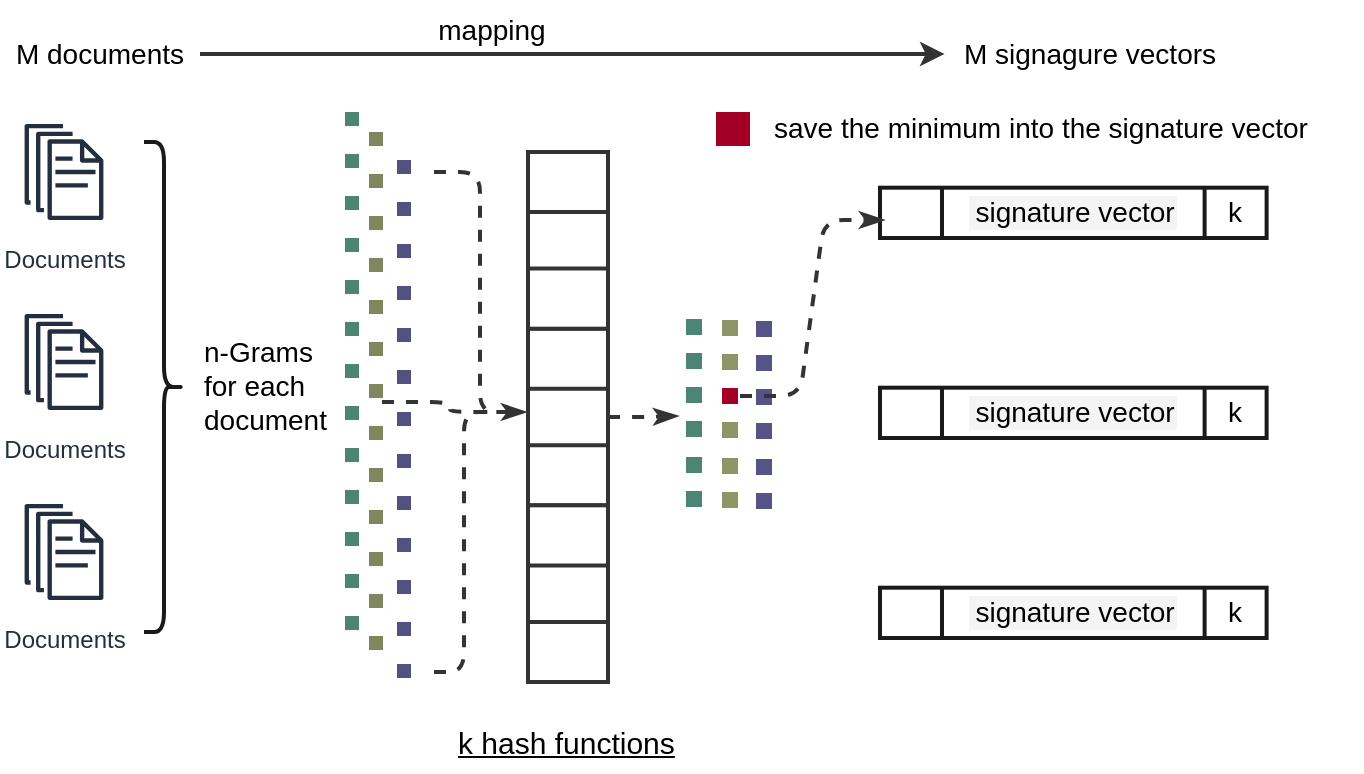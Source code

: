 <mxfile scale="3" border="0">
    <diagram id="ogyDEyI85q3y71w7RJhe" name="Page-1">
        <mxGraphModel dx="574" dy="568" grid="1" gridSize="10" guides="1" tooltips="1" connect="1" arrows="1" fold="1" page="1" pageScale="1" pageWidth="827" pageHeight="583" background="#ffffff" math="0" shadow="0">
            <root>
                <mxCell id="0"/>
                <mxCell id="1" parent="0"/>
                <mxCell id="45" value="" style="shape=curlyBracket;whiteSpace=wrap;html=1;rounded=1;flipH=1;labelPosition=right;verticalLabelPosition=middle;align=left;verticalAlign=middle;strokeColor=#1A1A1A;strokeWidth=2;fontSize=14;fontColor=#000000;fillColor=#FFFFFF;" vertex="1" parent="1">
                    <mxGeometry x="189" y="151" width="20" height="245" as="geometry"/>
                </mxCell>
                <mxCell id="113" value="save the minimum into the signature vector&amp;nbsp;" style="text;html=1;strokeColor=none;fillColor=none;align=left;verticalAlign=middle;whiteSpace=wrap;rounded=0;dashed=1;dashPattern=1 2;strokeWidth=2;fontSize=14;fontColor=#000000;" vertex="1" parent="1">
                    <mxGeometry x="502" y="129" width="296" height="30" as="geometry"/>
                </mxCell>
                <mxCell id="116" value="" style="group" vertex="1" connectable="0" parent="1">
                    <mxGeometry x="119" y="136" width="60" height="250" as="geometry"/>
                </mxCell>
                <mxCell id="8" value="Documents" style="sketch=0;outlineConnect=0;fontColor=#232F3E;gradientColor=none;strokeColor=#232F3E;fillColor=#ffffff;dashed=0;verticalLabelPosition=bottom;verticalAlign=top;align=center;html=1;fontSize=12;fontStyle=0;aspect=fixed;shape=mxgraph.aws4.resourceIcon;resIcon=mxgraph.aws4.documents;" vertex="1" parent="116">
                    <mxGeometry width="60" height="60" as="geometry"/>
                </mxCell>
                <mxCell id="10" value="Documents" style="sketch=0;outlineConnect=0;fontColor=#232F3E;gradientColor=none;strokeColor=#232F3E;fillColor=#ffffff;dashed=0;verticalLabelPosition=bottom;verticalAlign=top;align=center;html=1;fontSize=12;fontStyle=0;aspect=fixed;shape=mxgraph.aws4.resourceIcon;resIcon=mxgraph.aws4.documents;" vertex="1" parent="116">
                    <mxGeometry y="95" width="60" height="60" as="geometry"/>
                </mxCell>
                <mxCell id="115" value="Documents" style="sketch=0;outlineConnect=0;fontColor=#232F3E;gradientColor=none;strokeColor=#232F3E;fillColor=#ffffff;dashed=0;verticalLabelPosition=bottom;verticalAlign=top;align=center;html=1;fontSize=12;fontStyle=0;aspect=fixed;shape=mxgraph.aws4.resourceIcon;resIcon=mxgraph.aws4.documents;" vertex="1" parent="116">
                    <mxGeometry y="190" width="60" height="60" as="geometry"/>
                </mxCell>
                <mxCell id="123" style="edgeStyle=orthogonalEdgeStyle;sketch=0;html=1;exitX=1;exitY=0.5;exitDx=0;exitDy=0;entryX=0;entryY=0.5;entryDx=0;entryDy=0;strokeColor=#333333;strokeWidth=2;fontSize=14;fontColor=#000000;fillColor=#000000;" edge="1" parent="1" source="117" target="122">
                    <mxGeometry relative="1" as="geometry"/>
                </mxCell>
                <mxCell id="117" value="M documents" style="text;html=1;strokeColor=none;fillColor=none;align=center;verticalAlign=middle;whiteSpace=wrap;rounded=0;dashed=1;dashPattern=1 2;strokeWidth=2;fontSize=14;fontColor=#000000;" vertex="1" parent="1">
                    <mxGeometry x="117" y="92" width="100" height="30" as="geometry"/>
                </mxCell>
                <mxCell id="118" value="" style="group" vertex="1" connectable="0" parent="1">
                    <mxGeometry x="557" y="173" width="200" height="26" as="geometry"/>
                </mxCell>
                <mxCell id="103" value="" style="shape=process;whiteSpace=wrap;html=1;backgroundOutline=1;strokeColor=#1A1A1A;strokeWidth=2;fontSize=14;fontColor=#000000;fillColor=#FFFFFF;size=0.158;container=0;" vertex="1" parent="118">
                    <mxGeometry y="0.839" width="193.309" height="25.161" as="geometry"/>
                </mxCell>
                <mxCell id="75" value="signature vector" style="shape=partialRectangle;html=1;top=1;align=center;fontSize=14;fontColor=#000000;fillColor=#f5f4f4;strokeColor=none;strokeWidth=2;container=0;" vertex="1" collapsed="1" parent="118">
                    <mxGeometry x="44.61" y="5.032" width="104.089" height="16.774" as="geometry">
                        <mxRectangle x="215" y="64" width="210" height="29" as="alternateBounds"/>
                    </mxGeometry>
                </mxCell>
                <mxCell id="106" value="k" style="text;html=1;strokeColor=none;fillColor=none;align=center;verticalAlign=middle;whiteSpace=wrap;rounded=0;dashed=1;dashPattern=8 8;strokeWidth=2;fontSize=14;fontColor=#000000;container=0;" vertex="1" parent="118">
                    <mxGeometry x="155.39" width="44.61" height="25.161" as="geometry"/>
                </mxCell>
                <mxCell id="121" value="n-Grams for each document" style="text;html=1;strokeColor=none;fillColor=none;align=left;verticalAlign=middle;whiteSpace=wrap;rounded=0;dashed=1;dashPattern=1 2;strokeWidth=2;fontSize=14;fontColor=#000000;horizontal=1;" vertex="1" parent="1">
                    <mxGeometry x="216.53" y="243" width="67.47" height="60" as="geometry"/>
                </mxCell>
                <mxCell id="122" value="M signagure vectors" style="text;html=1;strokeColor=none;fillColor=none;align=center;verticalAlign=middle;whiteSpace=wrap;rounded=0;dashed=1;dashPattern=1 2;strokeWidth=2;fontSize=14;fontColor=#000000;" vertex="1" parent="1">
                    <mxGeometry x="589.25" y="92" width="145.5" height="30" as="geometry"/>
                </mxCell>
                <mxCell id="124" value="mapping" style="text;html=1;strokeColor=none;fillColor=none;align=center;verticalAlign=middle;whiteSpace=wrap;rounded=0;dashed=1;dashPattern=1 2;strokeWidth=2;fontSize=14;fontColor=#000000;" vertex="1" parent="1">
                    <mxGeometry x="333" y="80" width="60" height="30" as="geometry"/>
                </mxCell>
                <mxCell id="131" value="k hash functions" style="text;html=1;strokeColor=none;fillColor=none;align=left;verticalAlign=middle;whiteSpace=wrap;rounded=0;dashed=1;dashPattern=1 2;strokeWidth=2;fontSize=15;fontColor=#000000;fontStyle=4" vertex="1" parent="1">
                    <mxGeometry x="344" y="436" width="140" height="30" as="geometry"/>
                </mxCell>
                <mxCell id="133" value="" style="line;strokeWidth=7;direction=south;html=1;perimeter=backbonePerimeter;points=[];outlineConnect=0;dashed=1;dashPattern=1 2;strokeColor=#4D8574;fontSize=15;fontColor=#000000;fillColor=#FFFFFF;shadow=0;" vertex="1" parent="1">
                    <mxGeometry x="288" y="136" width="10" height="270" as="geometry"/>
                </mxCell>
                <mxCell id="134" value="" style="line;strokeWidth=7;direction=south;html=1;perimeter=backbonePerimeter;points=[];outlineConnect=0;dashed=1;dashPattern=1 2;strokeColor=#80875E;fontSize=15;fontColor=#000000;fillColor=#858C61;shadow=0;" vertex="1" parent="1">
                    <mxGeometry x="300" y="146" width="10" height="270" as="geometry"/>
                </mxCell>
                <mxCell id="135" value="" style="line;strokeWidth=7;direction=south;html=1;perimeter=backbonePerimeter;points=[];outlineConnect=0;dashed=1;dashPattern=1 2;strokeColor=#535182;fontSize=15;fontColor=#000000;fillColor=#FFFFFF;shadow=0;" vertex="1" parent="1">
                    <mxGeometry x="314" y="160" width="10" height="270" as="geometry"/>
                </mxCell>
                <mxCell id="139" value="" style="group" vertex="1" connectable="0" parent="1">
                    <mxGeometry x="381" y="156" width="40" height="265" as="geometry"/>
                </mxCell>
                <mxCell id="136" value="" style="strokeWidth=2;html=1;shape=mxgraph.lean_mapping.buffer_or_safety_stock;shadow=0;sketch=0;strokeColor=#333333;fontSize=15;fontColor=#000000;fillColor=#FFFFFF;" vertex="1" parent="139">
                    <mxGeometry y="88.333" width="40" height="88.333" as="geometry"/>
                </mxCell>
                <mxCell id="137" value="" style="strokeWidth=2;html=1;shape=mxgraph.lean_mapping.buffer_or_safety_stock;shadow=0;sketch=0;strokeColor=#333333;fontSize=15;fontColor=#000000;fillColor=#FFFFFF;" vertex="1" parent="139">
                    <mxGeometry y="176.667" width="40" height="88.333" as="geometry"/>
                </mxCell>
                <mxCell id="138" value="" style="strokeWidth=2;html=1;shape=mxgraph.lean_mapping.buffer_or_safety_stock;shadow=0;sketch=0;strokeColor=#333333;fontSize=15;fontColor=#000000;fillColor=#FFFFFF;" vertex="1" parent="139">
                    <mxGeometry width="40" height="88.333" as="geometry"/>
                </mxCell>
                <mxCell id="140" value="" style="group" vertex="1" connectable="0" parent="1">
                    <mxGeometry x="557" y="273" width="200" height="26" as="geometry"/>
                </mxCell>
                <mxCell id="141" value="" style="shape=process;whiteSpace=wrap;html=1;backgroundOutline=1;strokeColor=#1A1A1A;strokeWidth=2;fontSize=14;fontColor=#000000;fillColor=#FFFFFF;size=0.158;container=0;" vertex="1" parent="140">
                    <mxGeometry y="0.839" width="193.309" height="25.161" as="geometry"/>
                </mxCell>
                <mxCell id="142" value="signature vector" style="shape=partialRectangle;html=1;top=1;align=center;fontSize=14;fontColor=#000000;fillColor=#f5f4f4;strokeColor=none;strokeWidth=2;container=0;" vertex="1" collapsed="1" parent="140">
                    <mxGeometry x="44.61" y="5.032" width="104.089" height="16.774" as="geometry">
                        <mxRectangle x="215" y="64" width="210" height="29" as="alternateBounds"/>
                    </mxGeometry>
                </mxCell>
                <mxCell id="143" value="k" style="text;html=1;strokeColor=none;fillColor=none;align=center;verticalAlign=middle;whiteSpace=wrap;rounded=0;dashed=1;dashPattern=8 8;strokeWidth=2;fontSize=14;fontColor=#000000;container=0;" vertex="1" parent="140">
                    <mxGeometry x="155.39" width="44.61" height="25.161" as="geometry"/>
                </mxCell>
                <mxCell id="145" value="" style="group" vertex="1" connectable="0" parent="1">
                    <mxGeometry x="557" y="373" width="200" height="26" as="geometry"/>
                </mxCell>
                <mxCell id="146" value="" style="shape=process;whiteSpace=wrap;html=1;backgroundOutline=1;strokeColor=#1A1A1A;strokeWidth=2;fontSize=14;fontColor=#000000;fillColor=#FFFFFF;size=0.158;container=0;" vertex="1" parent="145">
                    <mxGeometry y="0.839" width="193.309" height="25.161" as="geometry"/>
                </mxCell>
                <mxCell id="147" value="signature vector" style="shape=partialRectangle;html=1;top=1;align=center;fontSize=14;fontColor=#000000;fillColor=#f5f4f4;strokeColor=none;strokeWidth=2;container=0;" vertex="1" collapsed="1" parent="145">
                    <mxGeometry x="44.61" y="5.032" width="104.089" height="16.774" as="geometry">
                        <mxRectangle x="215" y="64" width="210" height="29" as="alternateBounds"/>
                    </mxGeometry>
                </mxCell>
                <mxCell id="148" value="k" style="text;html=1;strokeColor=none;fillColor=none;align=center;verticalAlign=middle;whiteSpace=wrap;rounded=0;dashed=1;dashPattern=8 8;strokeWidth=2;fontSize=14;fontColor=#000000;container=0;" vertex="1" parent="145">
                    <mxGeometry x="155.39" width="44.61" height="25.161" as="geometry"/>
                </mxCell>
                <mxCell id="149" value="" style="endArrow=classicThin;html=1;sketch=0;strokeColor=#333333;strokeWidth=2;fontSize=15;fontColor=#000000;fillColor=#000000;edgeStyle=elbowEdgeStyle;endFill=1;dashed=1;" edge="1" parent="1">
                    <mxGeometry width="50" height="50" relative="1" as="geometry">
                        <mxPoint x="334" y="166" as="sourcePoint"/>
                        <mxPoint x="380" y="286" as="targetPoint"/>
                    </mxGeometry>
                </mxCell>
                <mxCell id="152" value="" style="endArrow=none;html=1;sketch=0;strokeColor=#333333;strokeWidth=2;fontSize=15;fontColor=#000000;fillColor=#000000;edgeStyle=elbowEdgeStyle;endFill=0;dashed=1;" edge="1" parent="1" source="134">
                    <mxGeometry width="50" height="50" relative="1" as="geometry">
                        <mxPoint x="344" y="176" as="sourcePoint"/>
                        <mxPoint x="374" y="286" as="targetPoint"/>
                    </mxGeometry>
                </mxCell>
                <mxCell id="153" value="" style="endArrow=none;html=1;sketch=0;strokeColor=#333333;strokeWidth=2;fontSize=15;fontColor=#000000;fillColor=#000000;edgeStyle=elbowEdgeStyle;endFill=0;dashed=1;" edge="1" parent="1">
                    <mxGeometry width="50" height="50" relative="1" as="geometry">
                        <mxPoint x="334" y="416" as="sourcePoint"/>
                        <mxPoint x="364" y="286" as="targetPoint"/>
                    </mxGeometry>
                </mxCell>
                <mxCell id="185" value="" style="group" vertex="1" connectable="0" parent="1">
                    <mxGeometry x="460" y="239.5" width="43" height="95" as="geometry"/>
                </mxCell>
                <mxCell id="154" value="" style="whiteSpace=wrap;html=1;aspect=fixed;shadow=0;sketch=0;strokeColor=none;strokeWidth=2;fontSize=15;fontColor=#000000;fillColor=#4D8574;container=0;" vertex="1" parent="185">
                    <mxGeometry width="8" height="8" as="geometry"/>
                </mxCell>
                <mxCell id="155" value="" style="whiteSpace=wrap;html=1;aspect=fixed;shadow=0;sketch=0;strokeColor=none;strokeWidth=2;fontSize=15;fontColor=#000000;fillColor=#8E9668;container=0;" vertex="1" parent="185">
                    <mxGeometry x="18" y="0.5" width="8" height="8" as="geometry"/>
                </mxCell>
                <mxCell id="157" value="" style="whiteSpace=wrap;html=1;aspect=fixed;shadow=0;sketch=0;strokeColor=none;strokeWidth=2;fontSize=15;fontColor=#000000;fillColor=#565487;container=0;" vertex="1" parent="185">
                    <mxGeometry x="35" y="1" width="8" height="8" as="geometry"/>
                </mxCell>
                <mxCell id="165" value="" style="whiteSpace=wrap;html=1;aspect=fixed;shadow=0;sketch=0;strokeColor=none;strokeWidth=2;fontSize=15;fontColor=#000000;fillColor=#4D8574;container=0;" vertex="1" parent="185">
                    <mxGeometry y="17" width="8" height="8" as="geometry"/>
                </mxCell>
                <mxCell id="166" value="" style="whiteSpace=wrap;html=1;aspect=fixed;shadow=0;sketch=0;strokeColor=none;strokeWidth=2;fontSize=15;fontColor=#000000;fillColor=#8E9668;container=0;" vertex="1" parent="185">
                    <mxGeometry x="18" y="17.5" width="8" height="8" as="geometry"/>
                </mxCell>
                <mxCell id="167" value="" style="whiteSpace=wrap;html=1;aspect=fixed;shadow=0;sketch=0;strokeColor=none;strokeWidth=2;fontSize=15;fontColor=#000000;fillColor=#565487;container=0;" vertex="1" parent="185">
                    <mxGeometry x="35" y="18" width="8" height="8" as="geometry"/>
                </mxCell>
                <mxCell id="169" value="" style="whiteSpace=wrap;html=1;aspect=fixed;shadow=0;sketch=0;strokeColor=none;strokeWidth=2;fontSize=15;fontColor=#000000;fillColor=#4D8574;container=0;" vertex="1" parent="185">
                    <mxGeometry y="34" width="8" height="8" as="geometry"/>
                </mxCell>
                <mxCell id="170" value="" style="whiteSpace=wrap;html=1;aspect=fixed;shadow=0;sketch=0;strokeColor=none;strokeWidth=2;fontSize=15;fontColor=#ffffff;fillColor=#a20025;container=0;" vertex="1" parent="185">
                    <mxGeometry x="18" y="34.5" width="8" height="8" as="geometry"/>
                </mxCell>
                <mxCell id="171" value="" style="whiteSpace=wrap;html=1;aspect=fixed;shadow=0;sketch=0;strokeColor=none;strokeWidth=2;fontSize=15;fontColor=#000000;fillColor=#565487;container=0;" vertex="1" parent="185">
                    <mxGeometry x="35" y="35" width="8" height="8" as="geometry"/>
                </mxCell>
                <mxCell id="173" value="" style="whiteSpace=wrap;html=1;aspect=fixed;shadow=0;sketch=0;strokeColor=none;strokeWidth=2;fontSize=15;fontColor=#000000;fillColor=#4D8574;container=0;" vertex="1" parent="185">
                    <mxGeometry y="51" width="8" height="8" as="geometry"/>
                </mxCell>
                <mxCell id="174" value="" style="whiteSpace=wrap;html=1;aspect=fixed;shadow=0;sketch=0;strokeColor=none;strokeWidth=2;fontSize=15;fontColor=#000000;fillColor=#8E9668;container=0;" vertex="1" parent="185">
                    <mxGeometry x="18" y="51.5" width="8" height="8" as="geometry"/>
                </mxCell>
                <mxCell id="175" value="" style="whiteSpace=wrap;html=1;aspect=fixed;shadow=0;sketch=0;strokeColor=none;strokeWidth=2;fontSize=15;fontColor=#000000;fillColor=#565487;container=0;" vertex="1" parent="185">
                    <mxGeometry x="35" y="52" width="8" height="8" as="geometry"/>
                </mxCell>
                <mxCell id="177" value="" style="whiteSpace=wrap;html=1;aspect=fixed;shadow=0;sketch=0;strokeColor=none;strokeWidth=2;fontSize=15;fontColor=#000000;fillColor=#4D8574;container=0;" vertex="1" parent="185">
                    <mxGeometry y="69" width="8" height="8" as="geometry"/>
                </mxCell>
                <mxCell id="178" value="" style="whiteSpace=wrap;html=1;aspect=fixed;shadow=0;sketch=0;strokeColor=none;strokeWidth=2;fontSize=15;fontColor=#000000;fillColor=#8E9668;container=0;" vertex="1" parent="185">
                    <mxGeometry x="18" y="69.5" width="8" height="8" as="geometry"/>
                </mxCell>
                <mxCell id="179" value="" style="whiteSpace=wrap;html=1;aspect=fixed;shadow=0;sketch=0;strokeColor=none;strokeWidth=2;fontSize=15;fontColor=#000000;fillColor=#565487;container=0;" vertex="1" parent="185">
                    <mxGeometry x="35" y="70" width="8" height="8" as="geometry"/>
                </mxCell>
                <mxCell id="181" value="" style="whiteSpace=wrap;html=1;aspect=fixed;shadow=0;sketch=0;strokeColor=none;strokeWidth=2;fontSize=15;fontColor=#000000;fillColor=#4D8574;container=0;" vertex="1" parent="185">
                    <mxGeometry y="86" width="8" height="8" as="geometry"/>
                </mxCell>
                <mxCell id="182" value="" style="whiteSpace=wrap;html=1;aspect=fixed;shadow=0;sketch=0;strokeColor=none;strokeWidth=2;fontSize=15;fontColor=#000000;fillColor=#8E9668;container=0;" vertex="1" parent="185">
                    <mxGeometry x="18" y="86.5" width="8" height="8" as="geometry"/>
                </mxCell>
                <mxCell id="183" value="" style="whiteSpace=wrap;html=1;aspect=fixed;shadow=0;sketch=0;strokeColor=none;strokeWidth=2;fontSize=15;fontColor=#000000;fillColor=#565487;container=0;" vertex="1" parent="185">
                    <mxGeometry x="35" y="87" width="8" height="8" as="geometry"/>
                </mxCell>
                <mxCell id="186" style="edgeStyle=elbowEdgeStyle;sketch=0;html=1;exitX=1;exitY=0.5;exitDx=0;exitDy=0;strokeColor=#333333;strokeWidth=2;fontSize=15;fontColor=#000000;fillColor=#000000;dashed=1;endArrow=classicThin;endFill=1;" edge="1" parent="1" source="136">
                    <mxGeometry relative="1" as="geometry">
                        <mxPoint x="456" y="288" as="targetPoint"/>
                    </mxGeometry>
                </mxCell>
                <mxCell id="188" style="edgeStyle=entityRelationEdgeStyle;sketch=0;html=1;exitX=0.5;exitY=0;exitDx=0;exitDy=0;dashed=1;strokeColor=#333333;strokeWidth=2;fontSize=15;fontColor=#000000;endArrow=classicThin;endFill=1;fillColor=#000000;elbow=vertical;" edge="1" parent="1">
                    <mxGeometry relative="1" as="geometry">
                        <mxPoint x="559" y="190" as="targetPoint"/>
                        <mxPoint x="487" y="278" as="sourcePoint"/>
                    </mxGeometry>
                </mxCell>
                <mxCell id="189" value="" style="whiteSpace=wrap;html=1;aspect=fixed;shadow=0;sketch=0;strokeColor=none;strokeWidth=2;fontSize=15;fontColor=#ffffff;fillColor=#a20025;container=0;" vertex="1" parent="1">
                    <mxGeometry x="475" y="136" width="17" height="17" as="geometry"/>
                </mxCell>
            </root>
        </mxGraphModel>
    </diagram>
</mxfile>